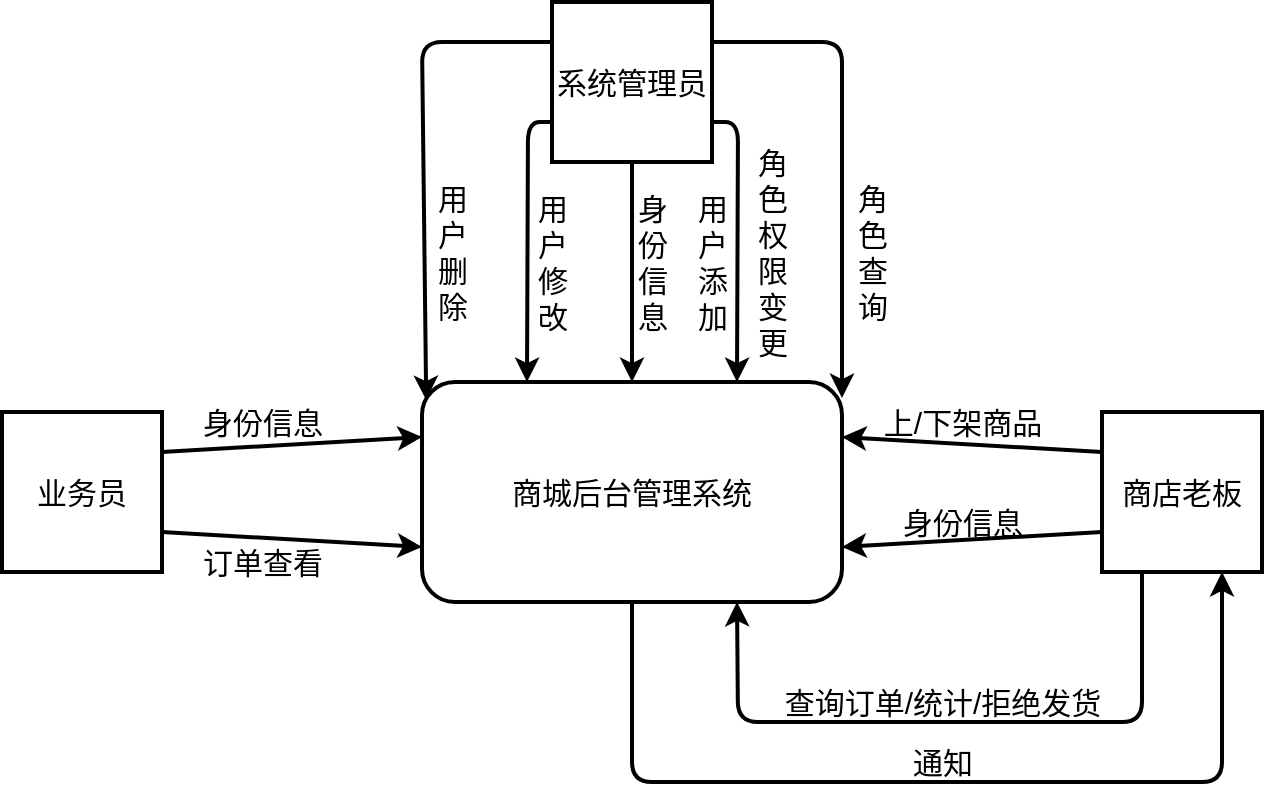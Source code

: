 <mxfile version="14.2.7" type="github">
  <diagram id="PQsuAjaLIpzGLL3Y-lxF" name="第 1 页">
    <mxGraphModel dx="966" dy="645" grid="1" gridSize="10" guides="1" tooltips="1" connect="1" arrows="1" fold="1" page="1" pageScale="1" pageWidth="827" pageHeight="1169" math="0" shadow="0">
      <root>
        <mxCell id="0" />
        <mxCell id="1" parent="0" />
        <mxCell id="B_peC4axxdurJuALT5Qs-1" value="商城后台管理系统" style="rounded=1;whiteSpace=wrap;html=1;strokeWidth=2;fontSize=15;" parent="1" vertex="1">
          <mxGeometry x="290" y="360" width="210" height="110" as="geometry" />
        </mxCell>
        <mxCell id="B_peC4axxdurJuALT5Qs-4" value="系统管理员" style="whiteSpace=wrap;html=1;aspect=fixed;strokeWidth=2;fontSize=15;" parent="1" vertex="1">
          <mxGeometry x="355" y="170" width="80" height="80" as="geometry" />
        </mxCell>
        <mxCell id="B_peC4axxdurJuALT5Qs-5" value="商店老板" style="whiteSpace=wrap;html=1;aspect=fixed;strokeWidth=2;fontSize=15;" parent="1" vertex="1">
          <mxGeometry x="630" y="375" width="80" height="80" as="geometry" />
        </mxCell>
        <mxCell id="B_peC4axxdurJuALT5Qs-6" value="业务员" style="whiteSpace=wrap;html=1;aspect=fixed;strokeWidth=2;fontSize=15;" parent="1" vertex="1">
          <mxGeometry x="80" y="375" width="80" height="80" as="geometry" />
        </mxCell>
        <mxCell id="B_peC4axxdurJuALT5Qs-7" value="" style="endArrow=classic;html=1;strokeWidth=2;entryX=0.5;entryY=0;entryDx=0;entryDy=0;exitX=0.5;exitY=1;exitDx=0;exitDy=0;fontSize=15;" parent="1" source="B_peC4axxdurJuALT5Qs-4" target="B_peC4axxdurJuALT5Qs-1" edge="1">
          <mxGeometry width="50" height="50" relative="1" as="geometry">
            <mxPoint x="395" y="250" as="sourcePoint" />
            <mxPoint x="530" y="190" as="targetPoint" />
          </mxGeometry>
        </mxCell>
        <mxCell id="B_peC4axxdurJuALT5Qs-8" value="身&lt;br style=&quot;font-size: 15px;&quot;&gt;份&lt;br style=&quot;font-size: 15px;&quot;&gt;信&lt;br style=&quot;font-size: 15px;&quot;&gt;息" style="text;html=1;align=center;verticalAlign=middle;resizable=0;points=[];autosize=1;fontSize=15;" parent="1" vertex="1">
          <mxGeometry x="390" y="260" width="30" height="80" as="geometry" />
        </mxCell>
        <mxCell id="B_peC4axxdurJuALT5Qs-9" value="" style="endArrow=classic;html=1;strokeWidth=2;exitX=1;exitY=0.75;exitDx=0;exitDy=0;entryX=0.75;entryY=0;entryDx=0;entryDy=0;fontSize=15;" parent="1" source="B_peC4axxdurJuALT5Qs-4" target="B_peC4axxdurJuALT5Qs-1" edge="1">
          <mxGeometry width="50" height="50" relative="1" as="geometry">
            <mxPoint x="500" y="240" as="sourcePoint" />
            <mxPoint x="550" y="190" as="targetPoint" />
            <Array as="points">
              <mxPoint x="448" y="230" />
            </Array>
          </mxGeometry>
        </mxCell>
        <mxCell id="B_peC4axxdurJuALT5Qs-10" value="用&lt;br style=&quot;font-size: 15px;&quot;&gt;户&lt;br style=&quot;font-size: 15px;&quot;&gt;添&lt;br style=&quot;font-size: 15px;&quot;&gt;加" style="text;html=1;align=center;verticalAlign=middle;resizable=0;points=[];autosize=1;fontSize=15;" parent="1" vertex="1">
          <mxGeometry x="420" y="260" width="30" height="80" as="geometry" />
        </mxCell>
        <mxCell id="B_peC4axxdurJuALT5Qs-11" value="用&lt;br style=&quot;font-size: 15px;&quot;&gt;户&lt;br style=&quot;font-size: 15px;&quot;&gt;修&lt;br style=&quot;font-size: 15px;&quot;&gt;改" style="text;html=1;align=center;verticalAlign=middle;resizable=0;points=[];autosize=1;fontSize=15;" parent="1" vertex="1">
          <mxGeometry x="340" y="260" width="30" height="80" as="geometry" />
        </mxCell>
        <mxCell id="B_peC4axxdurJuALT5Qs-12" value="用&lt;br style=&quot;font-size: 15px;&quot;&gt;户&lt;br style=&quot;font-size: 15px;&quot;&gt;删&lt;br style=&quot;font-size: 15px;&quot;&gt;除" style="text;html=1;align=center;verticalAlign=middle;resizable=0;points=[];autosize=1;fontSize=15;" parent="1" vertex="1">
          <mxGeometry x="290" y="255" width="30" height="80" as="geometry" />
        </mxCell>
        <mxCell id="B_peC4axxdurJuALT5Qs-13" value="角&lt;br style=&quot;font-size: 15px;&quot;&gt;色&lt;br style=&quot;font-size: 15px;&quot;&gt;查&lt;br style=&quot;font-size: 15px;&quot;&gt;询" style="text;html=1;align=center;verticalAlign=middle;resizable=0;points=[];autosize=1;fontSize=15;" parent="1" vertex="1">
          <mxGeometry x="500" y="255" width="30" height="80" as="geometry" />
        </mxCell>
        <mxCell id="B_peC4axxdurJuALT5Qs-14" value="角&lt;br style=&quot;font-size: 15px;&quot;&gt;色&lt;br style=&quot;font-size: 15px;&quot;&gt;权&lt;br style=&quot;font-size: 15px;&quot;&gt;限&lt;br style=&quot;font-size: 15px;&quot;&gt;变&lt;br style=&quot;font-size: 15px;&quot;&gt;更" style="text;html=1;align=center;verticalAlign=middle;resizable=0;points=[];autosize=1;fontSize=15;" parent="1" vertex="1">
          <mxGeometry x="450" y="240" width="30" height="110" as="geometry" />
        </mxCell>
        <mxCell id="B_peC4axxdurJuALT5Qs-15" value="" style="endArrow=classic;html=1;strokeWidth=2;exitX=0;exitY=0.75;exitDx=0;exitDy=0;entryX=0.25;entryY=0;entryDx=0;entryDy=0;fontSize=15;" parent="1" source="B_peC4axxdurJuALT5Qs-4" target="B_peC4axxdurJuALT5Qs-1" edge="1">
          <mxGeometry width="50" height="50" relative="1" as="geometry">
            <mxPoint x="290" y="230" as="sourcePoint" />
            <mxPoint x="340" y="180" as="targetPoint" />
            <Array as="points">
              <mxPoint x="343" y="230" />
            </Array>
          </mxGeometry>
        </mxCell>
        <mxCell id="B_peC4axxdurJuALT5Qs-16" value="" style="endArrow=classic;html=1;strokeWidth=2;exitX=1;exitY=0.25;exitDx=0;exitDy=0;entryX=1;entryY=0.073;entryDx=0;entryDy=0;entryPerimeter=0;fontSize=15;" parent="1" source="B_peC4axxdurJuALT5Qs-4" target="B_peC4axxdurJuALT5Qs-1" edge="1">
          <mxGeometry width="50" height="50" relative="1" as="geometry">
            <mxPoint x="500" y="200" as="sourcePoint" />
            <mxPoint x="550" y="150" as="targetPoint" />
            <Array as="points">
              <mxPoint x="500" y="190" />
            </Array>
          </mxGeometry>
        </mxCell>
        <mxCell id="B_peC4axxdurJuALT5Qs-17" value="" style="endArrow=classic;html=1;strokeWidth=2;exitX=0;exitY=0.25;exitDx=0;exitDy=0;entryX=0.01;entryY=0.082;entryDx=0;entryDy=0;entryPerimeter=0;fontSize=15;" parent="1" source="B_peC4axxdurJuALT5Qs-4" target="B_peC4axxdurJuALT5Qs-1" edge="1">
          <mxGeometry width="50" height="50" relative="1" as="geometry">
            <mxPoint x="160" y="250" as="sourcePoint" />
            <mxPoint x="210" y="200" as="targetPoint" />
            <Array as="points">
              <mxPoint x="290" y="190" />
            </Array>
          </mxGeometry>
        </mxCell>
        <mxCell id="B_peC4axxdurJuALT5Qs-18" value="" style="endArrow=classic;html=1;strokeWidth=2;exitX=1;exitY=0.25;exitDx=0;exitDy=0;entryX=0;entryY=0.25;entryDx=0;entryDy=0;fontSize=15;" parent="1" source="B_peC4axxdurJuALT5Qs-6" target="B_peC4axxdurJuALT5Qs-1" edge="1">
          <mxGeometry width="50" height="50" relative="1" as="geometry">
            <mxPoint x="200" y="380" as="sourcePoint" />
            <mxPoint x="250" y="330" as="targetPoint" />
          </mxGeometry>
        </mxCell>
        <mxCell id="B_peC4axxdurJuALT5Qs-19" value="身份信息" style="text;html=1;align=center;verticalAlign=middle;resizable=0;points=[];autosize=1;fontSize=15;" parent="1" vertex="1">
          <mxGeometry x="170" y="370" width="80" height="20" as="geometry" />
        </mxCell>
        <mxCell id="B_peC4axxdurJuALT5Qs-20" value="" style="endArrow=classic;html=1;strokeWidth=2;exitX=1;exitY=0.75;exitDx=0;exitDy=0;entryX=0;entryY=0.75;entryDx=0;entryDy=0;fontSize=15;" parent="1" source="B_peC4axxdurJuALT5Qs-6" target="B_peC4axxdurJuALT5Qs-1" edge="1">
          <mxGeometry width="50" height="50" relative="1" as="geometry">
            <mxPoint x="200" y="550" as="sourcePoint" />
            <mxPoint x="250" y="500" as="targetPoint" />
          </mxGeometry>
        </mxCell>
        <mxCell id="B_peC4axxdurJuALT5Qs-21" value="订单查看" style="text;html=1;align=center;verticalAlign=middle;resizable=0;points=[];autosize=1;fontSize=15;" parent="1" vertex="1">
          <mxGeometry x="170" y="440" width="80" height="20" as="geometry" />
        </mxCell>
        <mxCell id="B_peC4axxdurJuALT5Qs-22" value="" style="endArrow=classic;html=1;strokeWidth=2;entryX=1;entryY=0.25;entryDx=0;entryDy=0;fontSize=15;" parent="1" target="B_peC4axxdurJuALT5Qs-1" edge="1">
          <mxGeometry width="50" height="50" relative="1" as="geometry">
            <mxPoint x="630" y="395" as="sourcePoint" />
            <mxPoint x="610" y="240" as="targetPoint" />
          </mxGeometry>
        </mxCell>
        <mxCell id="B_peC4axxdurJuALT5Qs-23" value="" style="endArrow=classic;html=1;strokeWidth=2;exitX=0.5;exitY=1;exitDx=0;exitDy=0;entryX=0.75;entryY=1;entryDx=0;entryDy=0;fontSize=15;" parent="1" source="B_peC4axxdurJuALT5Qs-1" target="B_peC4axxdurJuALT5Qs-5" edge="1">
          <mxGeometry width="50" height="50" relative="1" as="geometry">
            <mxPoint x="540" y="550" as="sourcePoint" />
            <mxPoint x="590" y="500" as="targetPoint" />
            <Array as="points">
              <mxPoint x="395" y="560" />
              <mxPoint x="550" y="560" />
              <mxPoint x="690" y="560" />
            </Array>
          </mxGeometry>
        </mxCell>
        <mxCell id="B_peC4axxdurJuALT5Qs-24" value="" style="endArrow=classic;html=1;strokeWidth=2;exitX=0;exitY=0.75;exitDx=0;exitDy=0;entryX=1;entryY=0.75;entryDx=0;entryDy=0;fontSize=15;" parent="1" source="B_peC4axxdurJuALT5Qs-5" target="B_peC4axxdurJuALT5Qs-1" edge="1">
          <mxGeometry width="50" height="50" relative="1" as="geometry">
            <mxPoint x="520" y="530" as="sourcePoint" />
            <mxPoint x="570" y="480" as="targetPoint" />
          </mxGeometry>
        </mxCell>
        <mxCell id="B_peC4axxdurJuALT5Qs-25" value="上/下架商品" style="text;html=1;align=center;verticalAlign=middle;resizable=0;points=[];autosize=1;fontSize=15;" parent="1" vertex="1">
          <mxGeometry x="515" y="370" width="90" height="20" as="geometry" />
        </mxCell>
        <mxCell id="B_peC4axxdurJuALT5Qs-26" value="通知" style="text;html=1;align=center;verticalAlign=middle;resizable=0;points=[];autosize=1;fontSize=15;" parent="1" vertex="1">
          <mxGeometry x="525" y="540" width="50" height="20" as="geometry" />
        </mxCell>
        <mxCell id="B_peC4axxdurJuALT5Qs-27" value="查询订单/统计/拒绝发货" style="text;html=1;align=center;verticalAlign=middle;resizable=0;points=[];autosize=1;fontSize=15;" parent="1" vertex="1">
          <mxGeometry x="465" y="510" width="170" height="20" as="geometry" />
        </mxCell>
        <mxCell id="B_peC4axxdurJuALT5Qs-28" value="" style="endArrow=classic;html=1;strokeWidth=2;exitX=0.25;exitY=1;exitDx=0;exitDy=0;entryX=0.75;entryY=1;entryDx=0;entryDy=0;fontSize=15;" parent="1" source="B_peC4axxdurJuALT5Qs-5" target="B_peC4axxdurJuALT5Qs-1" edge="1">
          <mxGeometry width="50" height="50" relative="1" as="geometry">
            <mxPoint x="470" y="540" as="sourcePoint" />
            <mxPoint x="520" y="490" as="targetPoint" />
            <Array as="points">
              <mxPoint x="650" y="530" />
              <mxPoint x="448" y="530" />
            </Array>
          </mxGeometry>
        </mxCell>
        <mxCell id="B_peC4axxdurJuALT5Qs-29" value="身份信息" style="text;html=1;align=center;verticalAlign=middle;resizable=0;points=[];autosize=1;fontSize=15;" parent="1" vertex="1">
          <mxGeometry x="520" y="420" width="80" height="20" as="geometry" />
        </mxCell>
      </root>
    </mxGraphModel>
  </diagram>
</mxfile>
